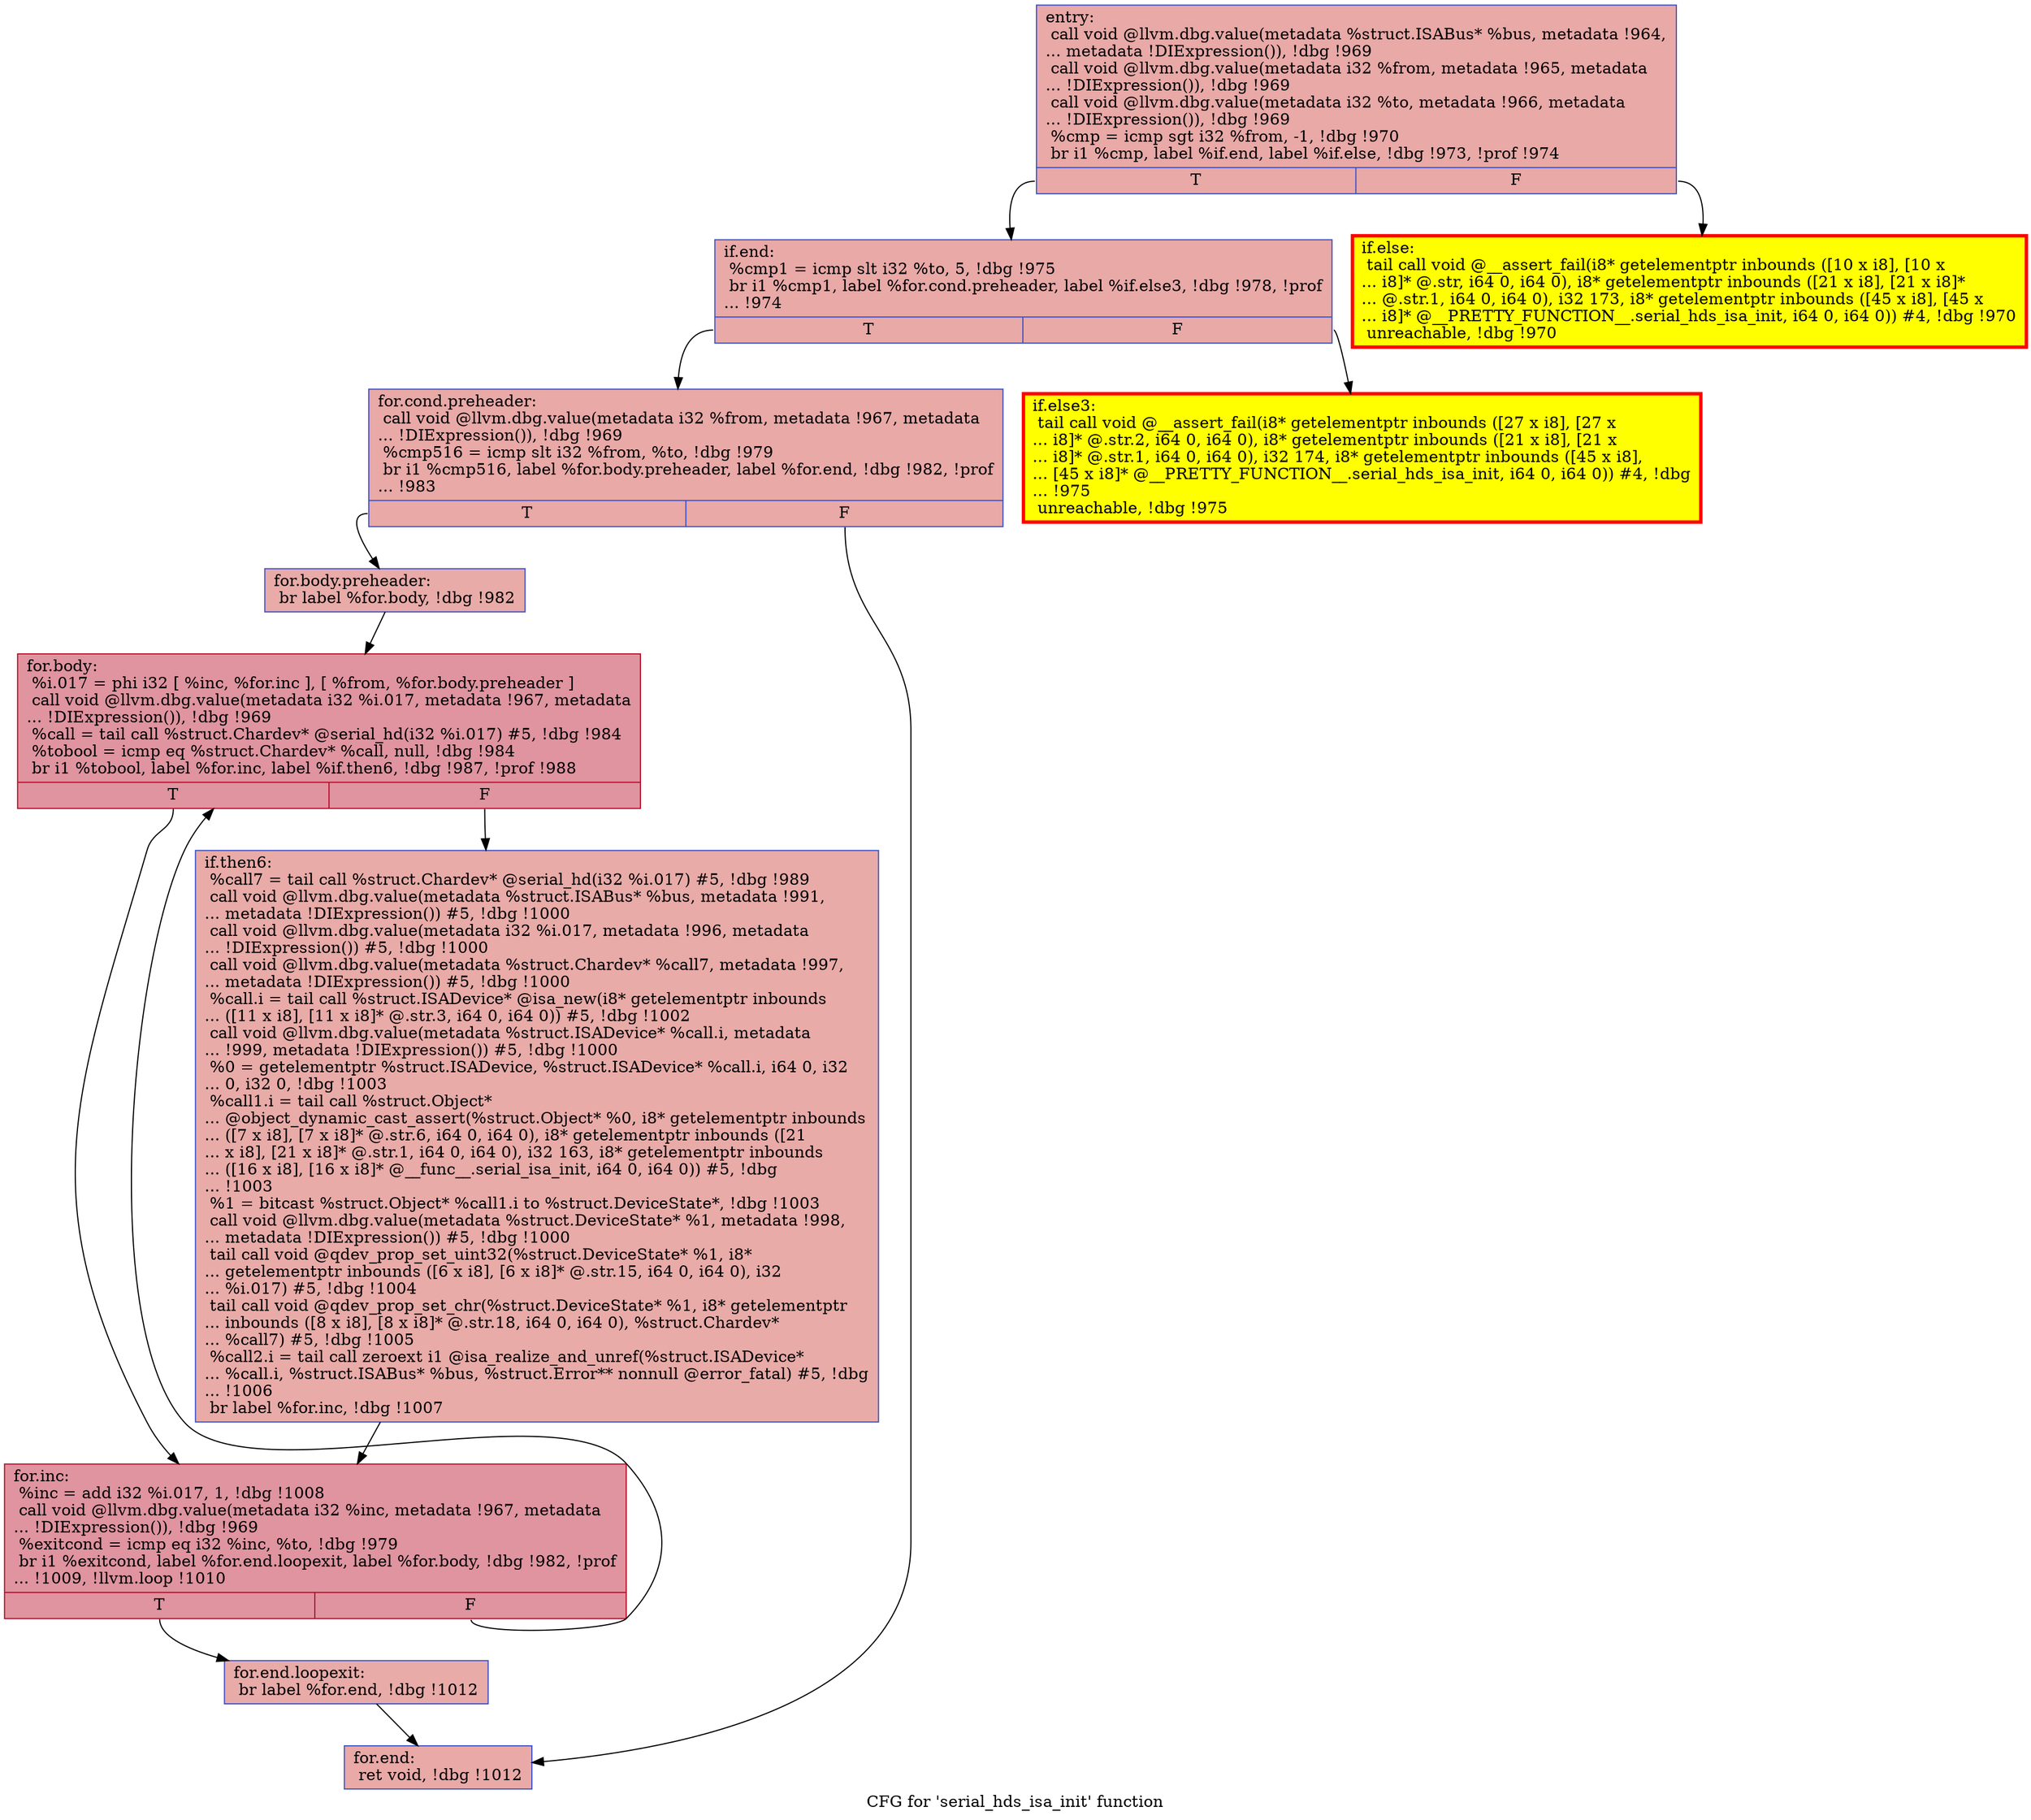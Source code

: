 digraph "CFG for 'serial_hds_isa_init' function" {
	label="CFG for 'serial_hds_isa_init' function";

	Node0x5619cdd58fc0 [shape=record,color="#3d50c3ff", style=filled, fillcolor="#ca3b3770",label="{entry:\l  call void @llvm.dbg.value(metadata %struct.ISABus* %bus, metadata !964,\l... metadata !DIExpression()), !dbg !969\l  call void @llvm.dbg.value(metadata i32 %from, metadata !965, metadata\l... !DIExpression()), !dbg !969\l  call void @llvm.dbg.value(metadata i32 %to, metadata !966, metadata\l... !DIExpression()), !dbg !969\l  %cmp = icmp sgt i32 %from, -1, !dbg !970\l  br i1 %cmp, label %if.end, label %if.else, !dbg !973, !prof !974\l|{<s0>T|<s1>F}}"];
	Node0x5619cdd58fc0:s0 -> Node0x5619cdd93f40;
	Node0x5619cdd58fc0:s1 -> Node0x5619cdd93f90;
	Node0x5619cdd93f90 [shape=record,penwidth=3.0, style="filled", color="red", fillcolor="yellow",label="{if.else:                                          \l  tail call void @__assert_fail(i8* getelementptr inbounds ([10 x i8], [10 x\l... i8]* @.str, i64 0, i64 0), i8* getelementptr inbounds ([21 x i8], [21 x i8]*\l... @.str.1, i64 0, i64 0), i32 173, i8* getelementptr inbounds ([45 x i8], [45 x\l... i8]* @__PRETTY_FUNCTION__.serial_hds_isa_init, i64 0, i64 0)) #4, !dbg !970\l  unreachable, !dbg !970\l}"];
	Node0x5619cdd93f40 [shape=record,color="#3d50c3ff", style=filled, fillcolor="#ca3b3770",label="{if.end:                                           \l  %cmp1 = icmp slt i32 %to, 5, !dbg !975\l  br i1 %cmp1, label %for.cond.preheader, label %if.else3, !dbg !978, !prof\l... !974\l|{<s0>T|<s1>F}}"];
	Node0x5619cdd93f40:s0 -> Node0x5619cded5c80;
	Node0x5619cdd93f40:s1 -> Node0x5619cdd968d0;
	Node0x5619cded5c80 [shape=record,color="#3d50c3ff", style=filled, fillcolor="#ca3b3770",label="{for.cond.preheader:                               \l  call void @llvm.dbg.value(metadata i32 %from, metadata !967, metadata\l... !DIExpression()), !dbg !969\l  %cmp516 = icmp slt i32 %from, %to, !dbg !979\l  br i1 %cmp516, label %for.body.preheader, label %for.end, !dbg !982, !prof\l... !983\l|{<s0>T|<s1>F}}"];
	Node0x5619cded5c80:s0 -> Node0x5619cdef0640;
	Node0x5619cded5c80:s1 -> Node0x5619cdd96e70;
	Node0x5619cdef0640 [shape=record,color="#3d50c3ff", style=filled, fillcolor="#cc403a70",label="{for.body.preheader:                               \l  br label %for.body, !dbg !982\l}"];
	Node0x5619cdef0640 -> Node0x5619cdd971b0;
	Node0x5619cdd968d0 [shape=record,penwidth=3.0, style="filled", color="red", fillcolor="yellow",label="{if.else3:                                         \l  tail call void @__assert_fail(i8* getelementptr inbounds ([27 x i8], [27 x\l... i8]* @.str.2, i64 0, i64 0), i8* getelementptr inbounds ([21 x i8], [21 x\l... i8]* @.str.1, i64 0, i64 0), i32 174, i8* getelementptr inbounds ([45 x i8],\l... [45 x i8]* @__PRETTY_FUNCTION__.serial_hds_isa_init, i64 0, i64 0)) #4, !dbg\l... !975\l  unreachable, !dbg !975\l}"];
	Node0x5619cdd971b0 [shape=record,color="#b70d28ff", style=filled, fillcolor="#b70d2870",label="{for.body:                                         \l  %i.017 = phi i32 [ %inc, %for.inc ], [ %from, %for.body.preheader ]\l  call void @llvm.dbg.value(metadata i32 %i.017, metadata !967, metadata\l... !DIExpression()), !dbg !969\l  %call = tail call %struct.Chardev* @serial_hd(i32 %i.017) #5, !dbg !984\l  %tobool = icmp eq %struct.Chardev* %call, null, !dbg !984\l  br i1 %tobool, label %for.inc, label %if.then6, !dbg !987, !prof !988\l|{<s0>T|<s1>F}}"];
	Node0x5619cdd971b0:s0 -> Node0x5619cdd97100;
	Node0x5619cdd971b0:s1 -> Node0x5619cdd975c0;
	Node0x5619cdd975c0 [shape=record,color="#3d50c3ff", style=filled, fillcolor="#cc403a70",label="{if.then6:                                         \l  %call7 = tail call %struct.Chardev* @serial_hd(i32 %i.017) #5, !dbg !989\l  call void @llvm.dbg.value(metadata %struct.ISABus* %bus, metadata !991,\l... metadata !DIExpression()) #5, !dbg !1000\l  call void @llvm.dbg.value(metadata i32 %i.017, metadata !996, metadata\l... !DIExpression()) #5, !dbg !1000\l  call void @llvm.dbg.value(metadata %struct.Chardev* %call7, metadata !997,\l... metadata !DIExpression()) #5, !dbg !1000\l  %call.i = tail call %struct.ISADevice* @isa_new(i8* getelementptr inbounds\l... ([11 x i8], [11 x i8]* @.str.3, i64 0, i64 0)) #5, !dbg !1002\l  call void @llvm.dbg.value(metadata %struct.ISADevice* %call.i, metadata\l... !999, metadata !DIExpression()) #5, !dbg !1000\l  %0 = getelementptr %struct.ISADevice, %struct.ISADevice* %call.i, i64 0, i32\l... 0, i32 0, !dbg !1003\l  %call1.i = tail call %struct.Object*\l... @object_dynamic_cast_assert(%struct.Object* %0, i8* getelementptr inbounds\l... ([7 x i8], [7 x i8]* @.str.6, i64 0, i64 0), i8* getelementptr inbounds ([21\l... x i8], [21 x i8]* @.str.1, i64 0, i64 0), i32 163, i8* getelementptr inbounds\l... ([16 x i8], [16 x i8]* @__func__.serial_isa_init, i64 0, i64 0)) #5, !dbg\l... !1003\l  %1 = bitcast %struct.Object* %call1.i to %struct.DeviceState*, !dbg !1003\l  call void @llvm.dbg.value(metadata %struct.DeviceState* %1, metadata !998,\l... metadata !DIExpression()) #5, !dbg !1000\l  tail call void @qdev_prop_set_uint32(%struct.DeviceState* %1, i8*\l... getelementptr inbounds ([6 x i8], [6 x i8]* @.str.15, i64 0, i64 0), i32\l... %i.017) #5, !dbg !1004\l  tail call void @qdev_prop_set_chr(%struct.DeviceState* %1, i8* getelementptr\l... inbounds ([8 x i8], [8 x i8]* @.str.18, i64 0, i64 0), %struct.Chardev*\l... %call7) #5, !dbg !1005\l  %call2.i = tail call zeroext i1 @isa_realize_and_unref(%struct.ISADevice*\l... %call.i, %struct.ISABus* %bus, %struct.Error** nonnull @error_fatal) #5, !dbg\l... !1006\l  br label %for.inc, !dbg !1007\l}"];
	Node0x5619cdd975c0 -> Node0x5619cdd97100;
	Node0x5619cdd97100 [shape=record,color="#b70d28ff", style=filled, fillcolor="#b70d2870",label="{for.inc:                                          \l  %inc = add i32 %i.017, 1, !dbg !1008\l  call void @llvm.dbg.value(metadata i32 %inc, metadata !967, metadata\l... !DIExpression()), !dbg !969\l  %exitcond = icmp eq i32 %inc, %to, !dbg !979\l  br i1 %exitcond, label %for.end.loopexit, label %for.body, !dbg !982, !prof\l... !1009, !llvm.loop !1010\l|{<s0>T|<s1>F}}"];
	Node0x5619cdd97100:s0 -> Node0x5619cdeb2b20;
	Node0x5619cdd97100:s1 -> Node0x5619cdd971b0;
	Node0x5619cdeb2b20 [shape=record,color="#3d50c3ff", style=filled, fillcolor="#cc403a70",label="{for.end.loopexit:                                 \l  br label %for.end, !dbg !1012\l}"];
	Node0x5619cdeb2b20 -> Node0x5619cdd96e70;
	Node0x5619cdd96e70 [shape=record,color="#3d50c3ff", style=filled, fillcolor="#ca3b3770",label="{for.end:                                          \l  ret void, !dbg !1012\l}"];
}
